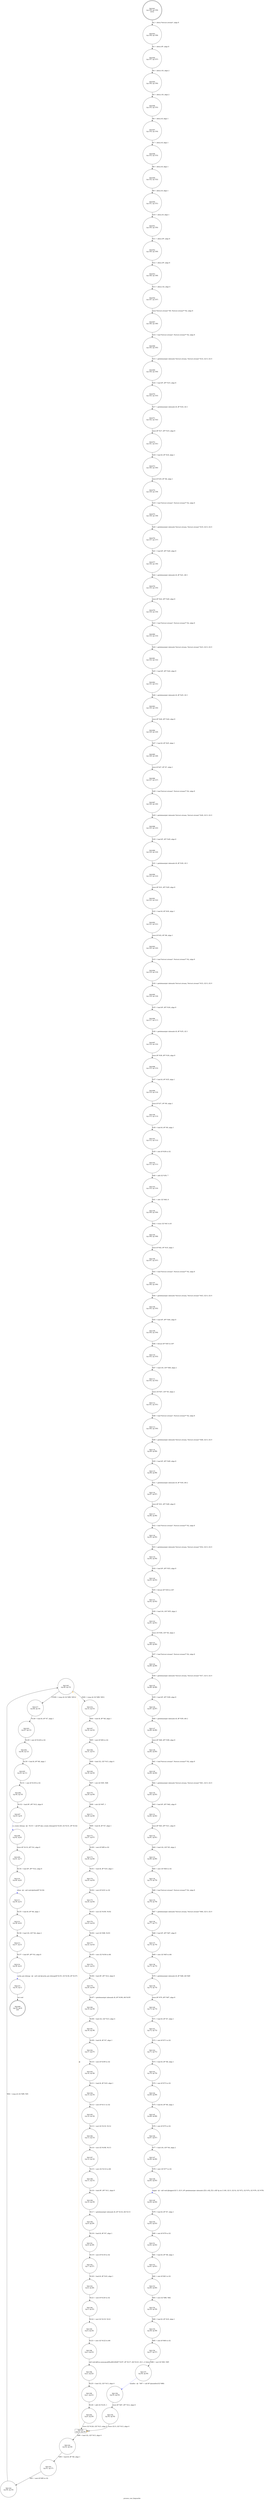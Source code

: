 digraph process_raw_bmpcache {
label="process_raw_bmpcache"
41040 [label="N41040\n(rp:34, ep:0)\nexit", shape="doublecircle"]
41041 [label="N41041\n(rp:159, ep:159)\nentry", shape="doublecircle"]
41041 -> 41043 [label="%2 = alloca %struct.stream*, align 8"]
41043 [label="N41043\n(rp:158, ep:158)", shape="circle"]
41043 -> 41044 [label="%3 = alloca i8*, align 8"]
41044 [label="N41044\n(rp:157, ep:157)", shape="circle"]
41044 -> 41045 [label="%4 = alloca i16, align 2"]
41045 [label="N41045\n(rp:156, ep:156)", shape="circle"]
41045 -> 41046 [label="%5 = alloca i16, align 2"]
41046 [label="N41046\n(rp:155, ep:155)", shape="circle"]
41046 -> 41047 [label="%6 = alloca i8, align 1"]
41047 [label="N41047\n(rp:154, ep:154)", shape="circle"]
41047 -> 41048 [label="%7 = alloca i8, align 1"]
41048 [label="N41048\n(rp:153, ep:153)", shape="circle"]
41048 -> 41049 [label="%8 = alloca i8, align 1"]
41049 [label="N41049\n(rp:152, ep:152)", shape="circle"]
41049 -> 41050 [label="%9 = alloca i8, align 1"]
41050 [label="N41050\n(rp:151, ep:151)", shape="circle"]
41050 -> 41051 [label="%10 = alloca i8, align 1"]
41051 [label="N41051\n(rp:150, ep:150)", shape="circle"]
41051 -> 41052 [label="%11 = alloca i8*, align 8"]
41052 [label="N41052\n(rp:149, ep:149)", shape="circle"]
41052 -> 41053 [label="%12 = alloca i8*, align 8"]
41053 [label="N41053\n(rp:148, ep:148)", shape="circle"]
41053 -> 41054 [label="%13 = alloca i32, align 4"]
41054 [label="N41054\n(rp:147, ep:147)", shape="circle"]
41054 -> 41067 [label="store %struct.stream* %0, %struct.stream** %2, align 8"]
41067 [label="N41067\n(rp:146, ep:146)", shape="circle"]
41067 -> 41068 [label="%14 = load %struct.stream*, %struct.stream** %2, align 8"]
41068 [label="N41068\n(rp:145, ep:145)", shape="circle"]
41068 -> 41069 [label="%15 = getelementptr inbounds %struct.stream, %struct.stream* %14, i32 0, i32 0"]
41069 [label="N41069\n(rp:144, ep:144)", shape="circle"]
41069 -> 41070 [label="%16 = load i8*, i8** %15, align 8"]
41070 [label="N41070\n(rp:143, ep:143)", shape="circle"]
41070 -> 41071 [label="%17 = getelementptr inbounds i8, i8* %16, i32 1"]
41071 [label="N41071\n(rp:142, ep:142)", shape="circle"]
41071 -> 41072 [label="store i8* %17, i8** %15, align 8"]
41072 [label="N41072\n(rp:141, ep:141)", shape="circle"]
41072 -> 41073 [label="%18 = load i8, i8* %16, align 1"]
41073 [label="N41073\n(rp:140, ep:140)", shape="circle"]
41073 -> 41074 [label="store i8 %18, i8* %6, align 1"]
41074 [label="N41074\n(rp:139, ep:139)", shape="circle"]
41074 -> 41075 [label="%19 = load %struct.stream*, %struct.stream** %2, align 8"]
41075 [label="N41075\n(rp:138, ep:138)", shape="circle"]
41075 -> 41076 [label="%20 = getelementptr inbounds %struct.stream, %struct.stream* %19, i32 0, i32 0"]
41076 [label="N41076\n(rp:137, ep:137)", shape="circle"]
41076 -> 41077 [label="%21 = load i8*, i8** %20, align 8"]
41077 [label="N41077\n(rp:136, ep:136)", shape="circle"]
41077 -> 41078 [label="%22 = getelementptr inbounds i8, i8* %21, i64 1"]
41078 [label="N41078\n(rp:135, ep:135)", shape="circle"]
41078 -> 41079 [label="store i8* %22, i8** %20, align 8"]
41079 [label="N41079\n(rp:134, ep:134)", shape="circle"]
41079 -> 41080 [label="%23 = load %struct.stream*, %struct.stream** %2, align 8"]
41080 [label="N41080\n(rp:133, ep:133)", shape="circle"]
41080 -> 41081 [label="%24 = getelementptr inbounds %struct.stream, %struct.stream* %23, i32 0, i32 0"]
41081 [label="N41081\n(rp:132, ep:132)", shape="circle"]
41081 -> 41082 [label="%25 = load i8*, i8** %24, align 8"]
41082 [label="N41082\n(rp:131, ep:131)", shape="circle"]
41082 -> 41083 [label="%26 = getelementptr inbounds i8, i8* %25, i32 1"]
41083 [label="N41083\n(rp:130, ep:130)", shape="circle"]
41083 -> 41084 [label="store i8* %26, i8** %24, align 8"]
41084 [label="N41084\n(rp:129, ep:129)", shape="circle"]
41084 -> 41085 [label="%27 = load i8, i8* %25, align 1"]
41085 [label="N41085\n(rp:128, ep:128)", shape="circle"]
41085 -> 41086 [label="store i8 %27, i8* %7, align 1"]
41086 [label="N41086\n(rp:127, ep:127)", shape="circle"]
41086 -> 41087 [label="%28 = load %struct.stream*, %struct.stream** %2, align 8"]
41087 [label="N41087\n(rp:126, ep:126)", shape="circle"]
41087 -> 41088 [label="%29 = getelementptr inbounds %struct.stream, %struct.stream* %28, i32 0, i32 0"]
41088 [label="N41088\n(rp:125, ep:125)", shape="circle"]
41088 -> 41089 [label="%30 = load i8*, i8** %29, align 8"]
41089 [label="N41089\n(rp:124, ep:124)", shape="circle"]
41089 -> 41090 [label="%31 = getelementptr inbounds i8, i8* %30, i32 1"]
41090 [label="N41090\n(rp:123, ep:123)", shape="circle"]
41090 -> 41091 [label="store i8* %31, i8** %29, align 8"]
41091 [label="N41091\n(rp:122, ep:122)", shape="circle"]
41091 -> 41092 [label="%32 = load i8, i8* %30, align 1"]
41092 [label="N41092\n(rp:121, ep:121)", shape="circle"]
41092 -> 41093 [label="store i8 %32, i8* %8, align 1"]
41093 [label="N41093\n(rp:120, ep:120)", shape="circle"]
41093 -> 41094 [label="%33 = load %struct.stream*, %struct.stream** %2, align 8"]
41094 [label="N41094\n(rp:119, ep:119)", shape="circle"]
41094 -> 41095 [label="%34 = getelementptr inbounds %struct.stream, %struct.stream* %33, i32 0, i32 0"]
41095 [label="N41095\n(rp:118, ep:118)", shape="circle"]
41095 -> 41096 [label="%35 = load i8*, i8** %34, align 8"]
41096 [label="N41096\n(rp:117, ep:117)", shape="circle"]
41096 -> 41097 [label="%36 = getelementptr inbounds i8, i8* %35, i32 1"]
41097 [label="N41097\n(rp:116, ep:116)", shape="circle"]
41097 -> 41098 [label="store i8* %36, i8** %34, align 8"]
41098 [label="N41098\n(rp:115, ep:115)", shape="circle"]
41098 -> 41099 [label="%37 = load i8, i8* %35, align 1"]
41099 [label="N41099\n(rp:114, ep:114)", shape="circle"]
41099 -> 41100 [label="store i8 %37, i8* %9, align 1"]
41100 [label="N41100\n(rp:113, ep:113)", shape="circle"]
41100 -> 41101 [label="%38 = load i8, i8* %9, align 1"]
41101 [label="N41101\n(rp:112, ep:112)", shape="circle"]
41101 -> 41102 [label="%39 = zext i8 %38 to i32"]
41102 [label="N41102\n(rp:111, ep:111)", shape="circle"]
41102 -> 41103 [label="%40 = add i32 %39, 7"]
41103 [label="N41103\n(rp:110, ep:110)", shape="circle"]
41103 -> 41104 [label="%41 = sdiv i32 %40, 8"]
41104 [label="N41104\n(rp:109, ep:109)", shape="circle"]
41104 -> 41105 [label="%42 = trunc i32 %41 to i8"]
41105 [label="N41105\n(rp:108, ep:108)", shape="circle"]
41105 -> 41106 [label="store i8 %42, i8* %10, align 1"]
41106 [label="N41106\n(rp:107, ep:107)", shape="circle"]
41106 -> 41107 [label="%43 = load %struct.stream*, %struct.stream** %2, align 8"]
41107 [label="N41107\n(rp:106, ep:106)", shape="circle"]
41107 -> 41108 [label="%44 = getelementptr inbounds %struct.stream, %struct.stream* %43, i32 0, i32 0"]
41108 [label="N41108\n(rp:105, ep:105)", shape="circle"]
41108 -> 41109 [label="%45 = load i8*, i8** %44, align 8"]
41109 [label="N41109\n(rp:104, ep:104)", shape="circle"]
41109 -> 41110 [label="%46 = bitcast i8* %45 to i16*"]
41110 [label="N41110\n(rp:103, ep:103)", shape="circle"]
41110 -> 41111 [label="%47 = load i16, i16* %46, align 2"]
41111 [label="N41111\n(rp:102, ep:102)", shape="circle"]
41111 -> 41112 [label="store i16 %47, i16* %5, align 2"]
41112 [label="N41112\n(rp:101, ep:101)", shape="circle"]
41112 -> 41113 [label="%48 = load %struct.stream*, %struct.stream** %2, align 8"]
41113 [label="N41113\n(rp:100, ep:100)", shape="circle"]
41113 -> 41114 [label="%49 = getelementptr inbounds %struct.stream, %struct.stream* %48, i32 0, i32 0"]
41114 [label="N41114\n(rp:99, ep:99)", shape="circle"]
41114 -> 41115 [label="%50 = load i8*, i8** %49, align 8"]
41115 [label="N41115\n(rp:98, ep:98)", shape="circle"]
41115 -> 41116 [label="%51 = getelementptr inbounds i8, i8* %50, i64 2"]
41116 [label="N41116\n(rp:97, ep:97)", shape="circle"]
41116 -> 41117 [label="store i8* %51, i8** %49, align 8"]
41117 [label="N41117\n(rp:96, ep:96)", shape="circle"]
41117 -> 41118 [label="%52 = load %struct.stream*, %struct.stream** %2, align 8"]
41118 [label="N41118\n(rp:95, ep:95)", shape="circle"]
41118 -> 41119 [label="%53 = getelementptr inbounds %struct.stream, %struct.stream* %52, i32 0, i32 0"]
41119 [label="N41119\n(rp:94, ep:94)", shape="circle"]
41119 -> 41120 [label="%54 = load i8*, i8** %53, align 8"]
41120 [label="N41120\n(rp:93, ep:93)", shape="circle"]
41120 -> 41121 [label="%55 = bitcast i8* %54 to i16*"]
41121 [label="N41121\n(rp:92, ep:92)", shape="circle"]
41121 -> 41122 [label="%56 = load i16, i16* %55, align 2"]
41122 [label="N41122\n(rp:91, ep:91)", shape="circle"]
41122 -> 41123 [label="store i16 %56, i16* %4, align 2"]
41123 [label="N41123\n(rp:90, ep:90)", shape="circle"]
41123 -> 41124 [label="%57 = load %struct.stream*, %struct.stream** %2, align 8"]
41124 [label="N41124\n(rp:89, ep:89)", shape="circle"]
41124 -> 41125 [label="%58 = getelementptr inbounds %struct.stream, %struct.stream* %57, i32 0, i32 0"]
41125 [label="N41125\n(rp:88, ep:88)", shape="circle"]
41125 -> 41126 [label="%59 = load i8*, i8** %58, align 8"]
41126 [label="N41126\n(rp:87, ep:87)", shape="circle"]
41126 -> 41127 [label="%60 = getelementptr inbounds i8, i8* %59, i64 2"]
41127 [label="N41127\n(rp:86, ep:86)", shape="circle"]
41127 -> 41128 [label="store i8* %60, i8** %58, align 8"]
41128 [label="N41128\n(rp:85, ep:85)", shape="circle"]
41128 -> 41129 [label="%61 = load %struct.stream*, %struct.stream** %2, align 8"]
41129 [label="N41129\n(rp:84, ep:84)", shape="circle"]
41129 -> 41130 [label="%62 = getelementptr inbounds %struct.stream, %struct.stream* %61, i32 0, i32 0"]
41130 [label="N41130\n(rp:83, ep:83)", shape="circle"]
41130 -> 41131 [label="%63 = load i8*, i8** %62, align 8"]
41131 [label="N41131\n(rp:82, ep:82)", shape="circle"]
41131 -> 41132 [label="store i8* %63, i8** %11, align 8"]
41132 [label="N41132\n(rp:81, ep:81)", shape="circle"]
41132 -> 41133 [label="%64 = load i16, i16* %5, align 2"]
41133 [label="N41133\n(rp:80, ep:80)", shape="circle"]
41133 -> 41134 [label="%65 = zext i16 %64 to i32"]
41134 [label="N41134\n(rp:79, ep:79)", shape="circle"]
41134 -> 41135 [label="%66 = load %struct.stream*, %struct.stream** %2, align 8"]
41135 [label="N41135\n(rp:78, ep:78)", shape="circle"]
41135 -> 41136 [label="%67 = getelementptr inbounds %struct.stream, %struct.stream* %66, i32 0, i32 0"]
41136 [label="N41136\n(rp:77, ep:77)", shape="circle"]
41136 -> 41137 [label="%68 = load i8*, i8** %67, align 8"]
41137 [label="N41137\n(rp:76, ep:76)", shape="circle"]
41137 -> 41138 [label="%69 = sext i32 %65 to i64"]
41138 [label="N41138\n(rp:75, ep:75)", shape="circle"]
41138 -> 41139 [label="%70 = getelementptr inbounds i8, i8* %68, i64 %69"]
41139 [label="N41139\n(rp:74, ep:74)", shape="circle"]
41139 -> 41140 [label="store i8* %70, i8** %67, align 8"]
41140 [label="N41140\n(rp:73, ep:73)", shape="circle"]
41140 -> 41141 [label="%71 = load i8, i8* %7, align 1"]
41141 [label="N41141\n(rp:72, ep:72)", shape="circle"]
41141 -> 41142 [label="%72 = zext i8 %71 to i32"]
41142 [label="N41142\n(rp:71, ep:71)", shape="circle"]
41142 -> 41143 [label="%73 = load i8, i8* %8, align 1"]
41143 [label="N41143\n(rp:70, ep:70)", shape="circle"]
41143 -> 41144 [label="%74 = zext i8 %73 to i32"]
41144 [label="N41144\n(rp:69, ep:69)", shape="circle"]
41144 -> 41145 [label="%75 = load i8, i8* %6, align 1"]
41145 [label="N41145\n(rp:68, ep:68)", shape="circle"]
41145 -> 41146 [label="%76 = zext i8 %75 to i32"]
41146 [label="N41146\n(rp:67, ep:67)", shape="circle"]
41146 -> 41147 [label="%77 = load i16, i16* %4, align 2"]
41147 [label="N41147\n(rp:66, ep:66)", shape="circle"]
41147 -> 41148 [label="%78 = zext i16 %77 to i32"]
41148 [label="N41148\n(rp:65, ep:65)", shape="circle"]
41148 -> 41149 [label="logger --@-- call void @logger(i32 5, i32 0, i8* getelementptr inbounds ([52 x i8], [52 x i8]* @.str.3.140, i32 0, i32 0), i32 %72, i32 %74, i32 %76, i32 %78)", style="dashed", color="blue"]
41149 [label="N41149\n(rp:64, ep:64)", shape="circle"]
41149 -> 41150 [label="%79 = load i8, i8* %7, align 1"]
41150 [label="N41150\n(rp:63, ep:63)", shape="circle"]
41150 -> 41151 [label="%80 = zext i8 %79 to i32"]
41151 [label="N41151\n(rp:62, ep:62)", shape="circle"]
41151 -> 41152 [label="%81 = load i8, i8* %8, align 1"]
41152 [label="N41152\n(rp:61, ep:61)", shape="circle"]
41152 -> 41153 [label="%82 = zext i8 %81 to i32"]
41153 [label="N41153\n(rp:60, ep:60)", shape="circle"]
41153 -> 41154 [label="%83 = mul i32 %80, %82"]
41154 [label="N41154\n(rp:59, ep:59)", shape="circle"]
41154 -> 41155 [label="%84 = load i8, i8* %10, align 1"]
41155 [label="N41155\n(rp:58, ep:58)", shape="circle"]
41155 -> 41156 [label="%85 = zext i8 %84 to i32"]
41156 [label="N41156\n(rp:57, ep:57)", shape="circle"]
41156 -> 41157 [label="%86 = mul i32 %83, %85"]
41157 [label="N41157\n(rp:56, ep:56)", shape="circle"]
41157 -> 41158 [label="xmalloc --@-- %87 = call i8* @xmalloc(i32 %86)", style="dashed", color="blue"]
41158 [label="N41158\n(rp:55, ep:55)", shape="circle"]
41158 -> 41159 [label="store i8* %87, i8** %12, align 8"]
41159 [label="N41159\n(rp:54, ep:54)", shape="circle"]
41159 -> 41161 [label="store i32 0, i32* %13, align 4"]
41161 [label="N41161\n(rp:53, ep:19)", shape="box"]
41161 -> 41162 [label="%89 = load i32, i32* %13, align 4"]
41161 -> 41161 [label="@", style="dashed", color="orange"]
41161 -> 41165 [label="@", style="dashed", color="orange"]
41162 [label="N41162\n(rp:52, ep:18)", shape="circle"]
41162 -> 41163 [label="%90 = load i8, i8* %8, align 1"]
41163 [label="N41163\n(rp:51, ep:17)", shape="circle"]
41163 -> 41164 [label="%91 = zext i8 %90 to i32"]
41164 [label="N41164\n(rp:50, ep:16)", shape="circle"]
41164 -> 41165 [label="%92 = icmp slt i32 %89, %91"]
41165 [label="N41165\n(rp:49, ep:15)", shape="circle"]
41165 -> 41216 [label="[%92 = icmp slt i32 %89, %91]"]
41165 -> 41217 [label="[!(%92 = icmp slt i32 %89, %91)]"]
41167 [label="N41167\n(rp:32, ep:52)", shape="circle"]
41167 -> 41168 [label="%95 = zext i8 %94 to i32"]
41168 [label="N41168\n(rp:31, ep:51)", shape="circle"]
41168 -> 41169 [label="%96 = load i32, i32* %13, align 4"]
41169 [label="N41169\n(rp:30, ep:50)", shape="circle"]
41169 -> 41170 [label="%97 = sub i32 %95, %96"]
41170 [label="N41170\n(rp:29, ep:49)", shape="circle"]
41170 -> 41171 [label="%98 = sub i32 %97, 1"]
41171 [label="N41171\n(rp:28, ep:48)", shape="circle"]
41171 -> 41172 [label="%99 = load i8, i8* %7, align 1"]
41172 [label="N41172\n(rp:27, ep:47)", shape="circle"]
41172 -> 41173 [label="%100 = zext i8 %99 to i32"]
41173 [label="N41173\n(rp:26, ep:46)", shape="circle"]
41173 -> 41174 [label="%101 = load i8, i8* %10, align 1"]
41174 [label="N41174\n(rp:25, ep:45)", shape="circle"]
41174 -> 41175 [label="%102 = zext i8 %101 to i32"]
41175 [label="N41175\n(rp:24, ep:44)", shape="circle"]
41175 -> 41176 [label="%103 = mul i32 %100, %102"]
41176 [label="N41176\n(rp:23, ep:43)", shape="circle"]
41176 -> 41177 [label="%104 = mul i32 %98, %103"]
41177 [label="N41177\n(rp:22, ep:42)", shape="circle"]
41177 -> 41178 [label="%105 = sext i32 %104 to i64"]
41178 [label="N41178\n(rp:21, ep:41)", shape="circle"]
41178 -> 41179 [label="%106 = load i8*, i8** %12, align 8"]
41179 [label="N41179\n(rp:20, ep:40)", shape="circle"]
41179 -> 41180 [label="%107 = getelementptr inbounds i8, i8* %106, i64 %105"]
41180 [label="N41180\n(rp:19, ep:39)", shape="circle"]
41180 -> 41181 [label="%108 = load i32, i32* %13, align 4"]
41181 [label="N41181\n(rp:18, ep:38)", shape="circle"]
41181 -> 41182 [label="%109 = load i8, i8* %7, align 1"]
41182 [label="N41182\n(rp:17, ep:37)", shape="circle"]
41182 -> 41183 [label="%110 = zext i8 %109 to i32"]
41183 [label="N41183\n(rp:16, ep:36)", shape="circle"]
41183 -> 41184 [label="%111 = load i8, i8* %10, align 1"]
41184 [label="N41184\n(rp:15, ep:35)", shape="circle"]
41184 -> 41185 [label="%112 = zext i8 %111 to i32"]
41185 [label="N41185\n(rp:14, ep:34)", shape="circle"]
41185 -> 41186 [label="%113 = mul i32 %110, %112"]
41186 [label="N41186\n(rp:13, ep:33)", shape="circle"]
41186 -> 41187 [label="%114 = mul i32 %108, %113"]
41187 [label="N41187\n(rp:12, ep:32)", shape="circle"]
41187 -> 41188 [label="%115 = sext i32 %114 to i64"]
41188 [label="N41188\n(rp:11, ep:31)", shape="circle"]
41188 -> 41189 [label="%116 = load i8*, i8** %11, align 8"]
41189 [label="N41189\n(rp:10, ep:30)", shape="circle"]
41189 -> 41190 [label="%117 = getelementptr inbounds i8, i8* %116, i64 %115"]
41190 [label="N41190\n(rp:9, ep:29)", shape="circle"]
41190 -> 41191 [label="%118 = load i8, i8* %7, align 1"]
41191 [label="N41191\n(rp:8, ep:28)", shape="circle"]
41191 -> 41192 [label="%119 = zext i8 %118 to i32"]
41192 [label="N41192\n(rp:7, ep:27)", shape="circle"]
41192 -> 41193 [label="%120 = load i8, i8* %10, align 1"]
41193 [label="N41193\n(rp:6, ep:26)", shape="circle"]
41193 -> 41194 [label="%121 = zext i8 %120 to i32"]
41194 [label="N41194\n(rp:5, ep:25)", shape="circle"]
41194 -> 41195 [label="%122 = mul i32 %119, %121"]
41195 [label="N41195\n(rp:4, ep:24)", shape="circle"]
41195 -> 41196 [label="%123 = sext i32 %122 to i64"]
41196 [label="N41196\n(rp:3, ep:23)", shape="circle"]
41196 -> 41198 [label="call void @llvm.memcpy.p0i8.p0i8.i64(i8* %107, i8* %117, i64 %123, i32 1, i1 false)"]
41198 [label="N41198\n(rp:2, ep:22)", shape="circle"]
41198 -> 41199 [label="%125 = load i32, i32* %13, align 4"]
41199 [label="N41199\n(rp:1, ep:21)", shape="circle"]
41199 -> 41200 [label="%126 = add i32 %125, 1"]
41200 [label="N41200\n(rp:0, ep:20)", shape="circle"]
41200 -> 41161 [label="store i32 %126, i32* %13, align 4"]
41203 [label="N41203\n(rp:47, ep:13)", shape="circle"]
41203 -> 41204 [label="%129 = zext i8 %128 to i32"]
41204 [label="N41204\n(rp:46, ep:12)", shape="circle"]
41204 -> 41205 [label="%130 = load i8, i8* %8, align 1"]
41205 [label="N41205\n(rp:45, ep:11)", shape="circle"]
41205 -> 41206 [label="%131 = zext i8 %130 to i32"]
41206 [label="N41206\n(rp:44, ep:10)", shape="circle"]
41206 -> 41207 [label="%132 = load i8*, i8** %12, align 8"]
41207 [label="N41207\n(rp:43, ep:9)", shape="circle"]
41207 -> 41208 [label="ui_create_bitmap --@-- %133 = call i8* @ui_create_bitmap(i32 %129, i32 %131, i8* %132)", style="dashed", color="blue"]
41208 [label="N41208\n(rp:42, ep:8)", shape="circle"]
41208 -> 41209 [label="store i8* %133, i8** %3, align 8"]
41209 [label="N41209\n(rp:41, ep:7)", shape="circle"]
41209 -> 41210 [label="%134 = load i8*, i8** %12, align 8"]
41210 [label="N41210\n(rp:40, ep:6)", shape="circle"]
41210 -> 41211 [label="xfree --@-- call void @xfree(i8* %134)", style="dashed", color="blue"]
41211 [label="N41211\n(rp:39, ep:5)", shape="circle"]
41211 -> 41212 [label="%135 = load i8, i8* %6, align 1"]
41212 [label="N41212\n(rp:38, ep:4)", shape="circle"]
41212 -> 41213 [label="%136 = load i16, i16* %4, align 2"]
41213 [label="N41213\n(rp:37, ep:3)", shape="circle"]
41213 -> 41214 [label="%137 = load i8*, i8** %3, align 8"]
41214 [label="N41214\n(rp:36, ep:2)", shape="circle"]
41214 -> 41215 [label="cache_put_bitmap --@-- call void @cache_put_bitmap(i8 %135, i16 %136, i8* %137)", style="dashed", color="blue"]
41215 [label="N41215\n(rp:35, ep:1)", shape="circle"]
41215 -> 41040 [label="ret void"]
41216 [label="N41216\n(rp:33, ep:53)", shape="circle"]
41216 -> 41167 [label="%94 = load i8, i8* %8, align 1"]
41217 [label="N41217\n(rp:48, ep:14)", shape="circle"]
41217 -> 41203 [label="%128 = load i8, i8* %7, align 1"]
}
